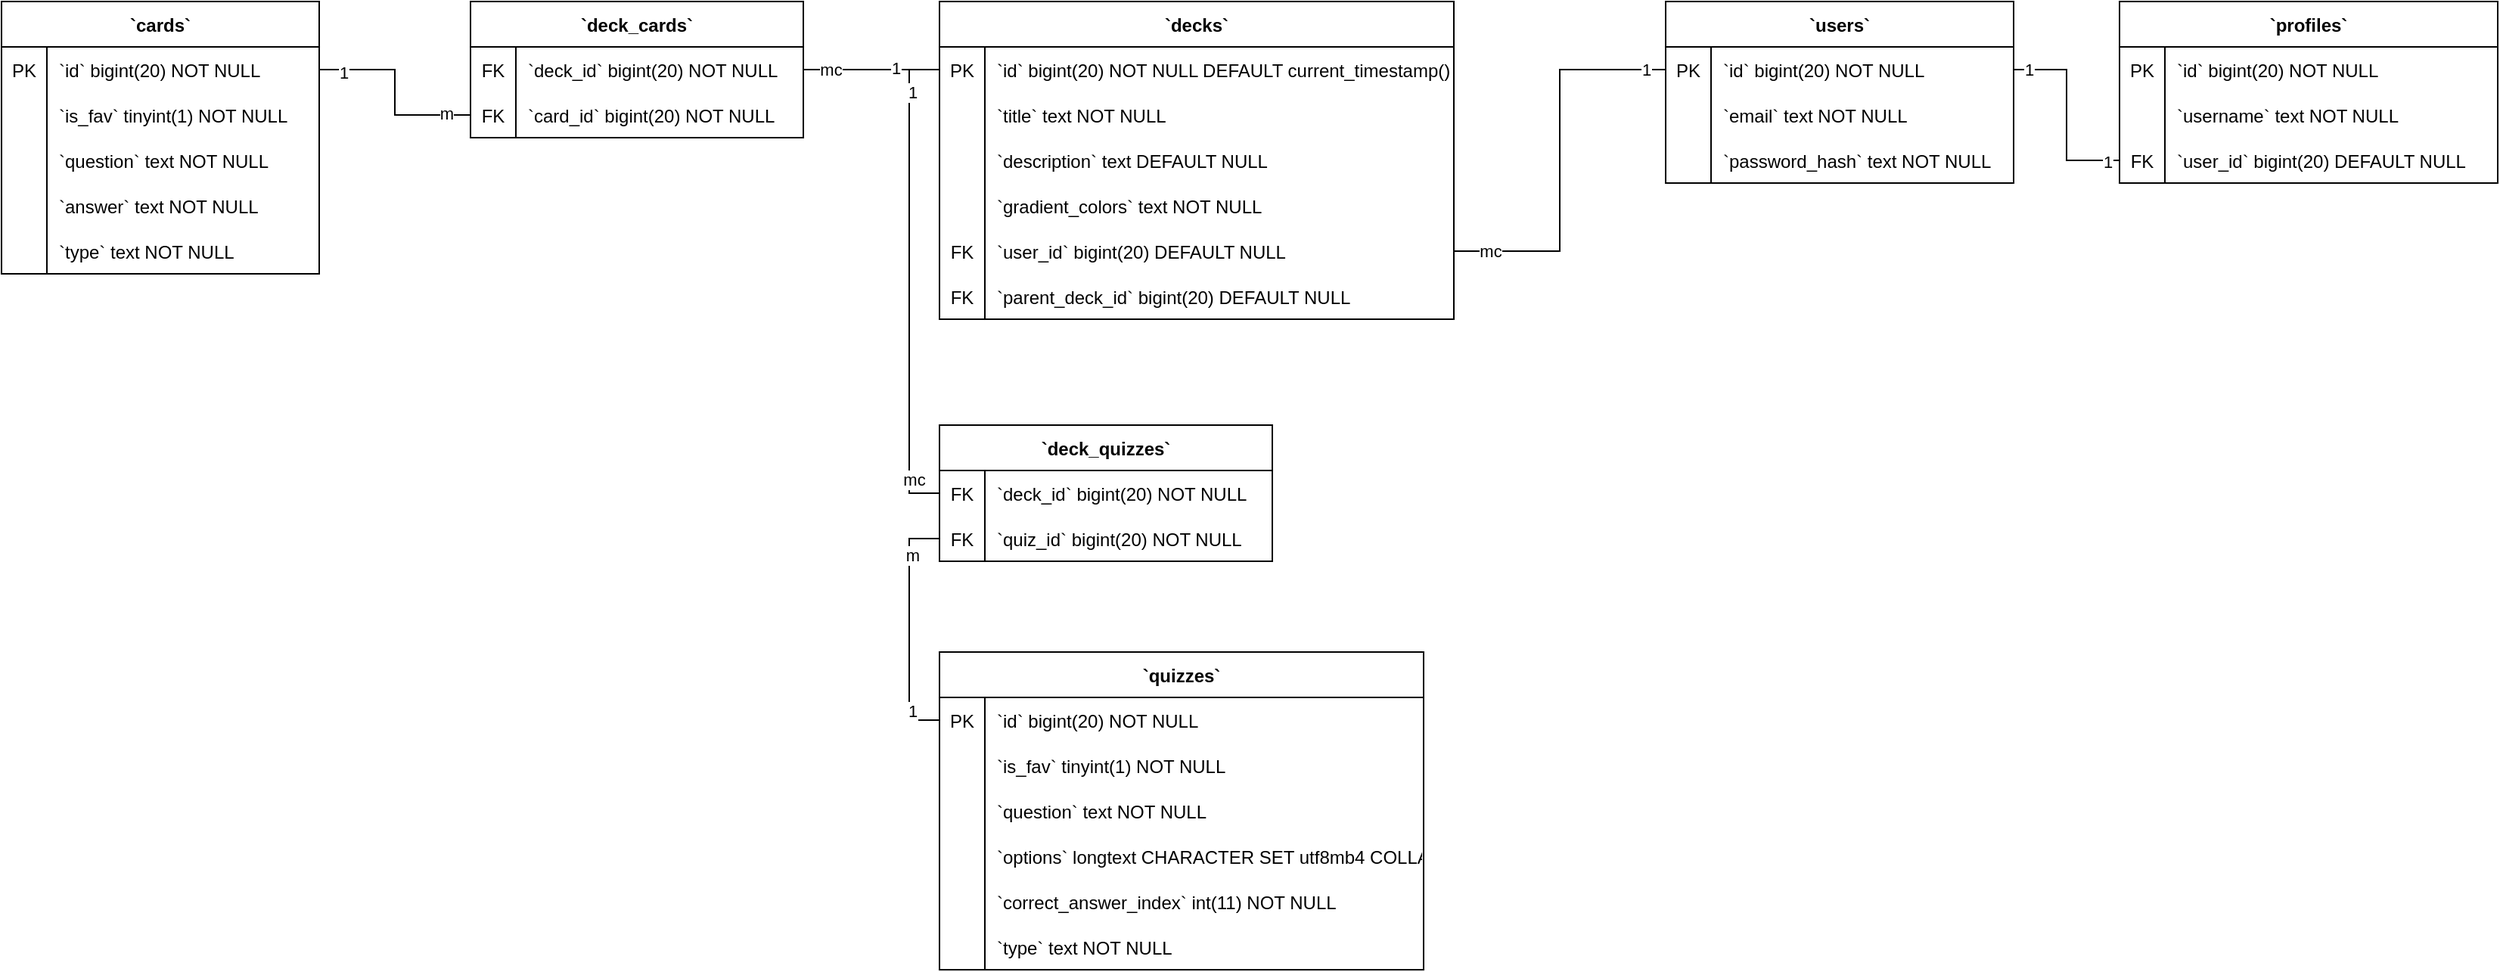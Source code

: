 <mxfile version="27.0.9">
  <diagram id="R2lEEEUBdFMjLlhIrx00" name="Page-1">
    <mxGraphModel dx="2262" dy="948" grid="1" gridSize="10" guides="1" tooltips="1" connect="1" arrows="1" fold="1" page="1" pageScale="1" pageWidth="850" pageHeight="1100" math="0" shadow="0" extFonts="Permanent Marker^https://fonts.googleapis.com/css?family=Permanent+Marker">
      <root>
        <mxCell id="0" />
        <mxCell id="1" parent="0" />
        <mxCell id="kFlw-951J2kgBFtB-6Gk-1" value="`cards`" style="shape=table;startSize=30;container=1;collapsible=1;childLayout=tableLayout;fixedRows=1;rowLines=0;fontStyle=1;align=center;resizeLast=1;" parent="1" vertex="1">
          <mxGeometry x="-820" y="160" width="210" height="180" as="geometry" />
        </mxCell>
        <mxCell id="kFlw-951J2kgBFtB-6Gk-2" value="" style="shape=tableRow;horizontal=0;startSize=0;swimlaneHead=0;swimlaneBody=0;fillColor=none;collapsible=0;dropTarget=0;points=[[0,0.5],[1,0.5]];portConstraint=eastwest;strokeColor=inherit;top=0;left=0;right=0;bottom=0;" parent="kFlw-951J2kgBFtB-6Gk-1" vertex="1">
          <mxGeometry y="30" width="210" height="30" as="geometry" />
        </mxCell>
        <mxCell id="kFlw-951J2kgBFtB-6Gk-3" value="PK" style="shape=partialRectangle;overflow=hidden;connectable=0;fillColor=none;strokeColor=inherit;top=0;left=0;bottom=0;right=0;" parent="kFlw-951J2kgBFtB-6Gk-2" vertex="1">
          <mxGeometry width="30" height="30" as="geometry">
            <mxRectangle width="30" height="30" as="alternateBounds" />
          </mxGeometry>
        </mxCell>
        <mxCell id="kFlw-951J2kgBFtB-6Gk-4" value="`id` bigint(20) NOT NULL" style="shape=partialRectangle;overflow=hidden;connectable=0;fillColor=none;align=left;strokeColor=inherit;top=0;left=0;bottom=0;right=0;spacingLeft=6;" parent="kFlw-951J2kgBFtB-6Gk-2" vertex="1">
          <mxGeometry x="30" width="180" height="30" as="geometry">
            <mxRectangle width="180" height="30" as="alternateBounds" />
          </mxGeometry>
        </mxCell>
        <mxCell id="kFlw-951J2kgBFtB-6Gk-5" value="" style="shape=tableRow;horizontal=0;startSize=0;swimlaneHead=0;swimlaneBody=0;fillColor=none;collapsible=0;dropTarget=0;points=[[0,0.5],[1,0.5]];portConstraint=eastwest;strokeColor=inherit;top=0;left=0;right=0;bottom=0;" parent="kFlw-951J2kgBFtB-6Gk-1" vertex="1">
          <mxGeometry y="60" width="210" height="30" as="geometry" />
        </mxCell>
        <mxCell id="kFlw-951J2kgBFtB-6Gk-6" value="" style="shape=partialRectangle;overflow=hidden;connectable=0;fillColor=none;strokeColor=inherit;top=0;left=0;bottom=0;right=0;" parent="kFlw-951J2kgBFtB-6Gk-5" vertex="1">
          <mxGeometry width="30" height="30" as="geometry">
            <mxRectangle width="30" height="30" as="alternateBounds" />
          </mxGeometry>
        </mxCell>
        <mxCell id="kFlw-951J2kgBFtB-6Gk-7" value="`is_fav` tinyint(1) NOT NULL" style="shape=partialRectangle;overflow=hidden;connectable=0;fillColor=none;align=left;strokeColor=inherit;top=0;left=0;bottom=0;right=0;spacingLeft=6;" parent="kFlw-951J2kgBFtB-6Gk-5" vertex="1">
          <mxGeometry x="30" width="180" height="30" as="geometry">
            <mxRectangle width="180" height="30" as="alternateBounds" />
          </mxGeometry>
        </mxCell>
        <mxCell id="kFlw-951J2kgBFtB-6Gk-8" value="" style="shape=tableRow;horizontal=0;startSize=0;swimlaneHead=0;swimlaneBody=0;fillColor=none;collapsible=0;dropTarget=0;points=[[0,0.5],[1,0.5]];portConstraint=eastwest;strokeColor=inherit;top=0;left=0;right=0;bottom=0;" parent="kFlw-951J2kgBFtB-6Gk-1" vertex="1">
          <mxGeometry y="90" width="210" height="30" as="geometry" />
        </mxCell>
        <mxCell id="kFlw-951J2kgBFtB-6Gk-9" value="" style="shape=partialRectangle;overflow=hidden;connectable=0;fillColor=none;strokeColor=inherit;top=0;left=0;bottom=0;right=0;" parent="kFlw-951J2kgBFtB-6Gk-8" vertex="1">
          <mxGeometry width="30" height="30" as="geometry">
            <mxRectangle width="30" height="30" as="alternateBounds" />
          </mxGeometry>
        </mxCell>
        <mxCell id="kFlw-951J2kgBFtB-6Gk-10" value="`question` text NOT NULL" style="shape=partialRectangle;overflow=hidden;connectable=0;fillColor=none;align=left;strokeColor=inherit;top=0;left=0;bottom=0;right=0;spacingLeft=6;" parent="kFlw-951J2kgBFtB-6Gk-8" vertex="1">
          <mxGeometry x="30" width="180" height="30" as="geometry">
            <mxRectangle width="180" height="30" as="alternateBounds" />
          </mxGeometry>
        </mxCell>
        <mxCell id="kFlw-951J2kgBFtB-6Gk-11" value="" style="shape=tableRow;horizontal=0;startSize=0;swimlaneHead=0;swimlaneBody=0;fillColor=none;collapsible=0;dropTarget=0;points=[[0,0.5],[1,0.5]];portConstraint=eastwest;strokeColor=inherit;top=0;left=0;right=0;bottom=0;" parent="kFlw-951J2kgBFtB-6Gk-1" vertex="1">
          <mxGeometry y="120" width="210" height="30" as="geometry" />
        </mxCell>
        <mxCell id="kFlw-951J2kgBFtB-6Gk-12" value="" style="shape=partialRectangle;overflow=hidden;connectable=0;fillColor=none;strokeColor=inherit;top=0;left=0;bottom=0;right=0;" parent="kFlw-951J2kgBFtB-6Gk-11" vertex="1">
          <mxGeometry width="30" height="30" as="geometry">
            <mxRectangle width="30" height="30" as="alternateBounds" />
          </mxGeometry>
        </mxCell>
        <mxCell id="kFlw-951J2kgBFtB-6Gk-13" value="`answer` text NOT NULL" style="shape=partialRectangle;overflow=hidden;connectable=0;fillColor=none;align=left;strokeColor=inherit;top=0;left=0;bottom=0;right=0;spacingLeft=6;" parent="kFlw-951J2kgBFtB-6Gk-11" vertex="1">
          <mxGeometry x="30" width="180" height="30" as="geometry">
            <mxRectangle width="180" height="30" as="alternateBounds" />
          </mxGeometry>
        </mxCell>
        <mxCell id="kFlw-951J2kgBFtB-6Gk-14" value="" style="shape=tableRow;horizontal=0;startSize=0;swimlaneHead=0;swimlaneBody=0;fillColor=none;collapsible=0;dropTarget=0;points=[[0,0.5],[1,0.5]];portConstraint=eastwest;strokeColor=inherit;top=0;left=0;right=0;bottom=0;" parent="kFlw-951J2kgBFtB-6Gk-1" vertex="1">
          <mxGeometry y="150" width="210" height="30" as="geometry" />
        </mxCell>
        <mxCell id="kFlw-951J2kgBFtB-6Gk-15" value="" style="shape=partialRectangle;overflow=hidden;connectable=0;fillColor=none;strokeColor=inherit;top=0;left=0;bottom=0;right=0;" parent="kFlw-951J2kgBFtB-6Gk-14" vertex="1">
          <mxGeometry width="30" height="30" as="geometry">
            <mxRectangle width="30" height="30" as="alternateBounds" />
          </mxGeometry>
        </mxCell>
        <mxCell id="kFlw-951J2kgBFtB-6Gk-16" value="`type` text NOT NULL" style="shape=partialRectangle;overflow=hidden;connectable=0;fillColor=none;align=left;strokeColor=inherit;top=0;left=0;bottom=0;right=0;spacingLeft=6;" parent="kFlw-951J2kgBFtB-6Gk-14" vertex="1">
          <mxGeometry x="30" width="180" height="30" as="geometry">
            <mxRectangle width="180" height="30" as="alternateBounds" />
          </mxGeometry>
        </mxCell>
        <mxCell id="kFlw-951J2kgBFtB-6Gk-17" value="`decks`" style="shape=table;startSize=30;container=1;collapsible=1;childLayout=tableLayout;fixedRows=1;rowLines=0;fontStyle=1;align=center;resizeLast=1;" parent="1" vertex="1">
          <mxGeometry x="-200" y="160" width="340" height="210.0" as="geometry" />
        </mxCell>
        <mxCell id="kFlw-951J2kgBFtB-6Gk-18" value="" style="shape=tableRow;horizontal=0;startSize=0;swimlaneHead=0;swimlaneBody=0;fillColor=none;collapsible=0;dropTarget=0;points=[[0,0.5],[1,0.5]];portConstraint=eastwest;strokeColor=inherit;top=0;left=0;right=0;bottom=0;" parent="kFlw-951J2kgBFtB-6Gk-17" vertex="1">
          <mxGeometry y="30" width="340" height="30" as="geometry" />
        </mxCell>
        <mxCell id="kFlw-951J2kgBFtB-6Gk-19" value="PK" style="shape=partialRectangle;overflow=hidden;connectable=0;fillColor=none;strokeColor=inherit;top=0;left=0;bottom=0;right=0;" parent="kFlw-951J2kgBFtB-6Gk-18" vertex="1">
          <mxGeometry width="30" height="30" as="geometry">
            <mxRectangle width="30" height="30" as="alternateBounds" />
          </mxGeometry>
        </mxCell>
        <mxCell id="kFlw-951J2kgBFtB-6Gk-20" value="`id` bigint(20) NOT NULL DEFAULT current_timestamp()" style="shape=partialRectangle;overflow=hidden;connectable=0;fillColor=none;align=left;strokeColor=inherit;top=0;left=0;bottom=0;right=0;spacingLeft=6;" parent="kFlw-951J2kgBFtB-6Gk-18" vertex="1">
          <mxGeometry x="30" width="310" height="30" as="geometry">
            <mxRectangle width="310" height="30" as="alternateBounds" />
          </mxGeometry>
        </mxCell>
        <mxCell id="kFlw-951J2kgBFtB-6Gk-21" value="" style="shape=tableRow;horizontal=0;startSize=0;swimlaneHead=0;swimlaneBody=0;fillColor=none;collapsible=0;dropTarget=0;points=[[0,0.5],[1,0.5]];portConstraint=eastwest;strokeColor=inherit;top=0;left=0;right=0;bottom=0;" parent="kFlw-951J2kgBFtB-6Gk-17" vertex="1">
          <mxGeometry y="60" width="340" height="30" as="geometry" />
        </mxCell>
        <mxCell id="kFlw-951J2kgBFtB-6Gk-22" value="" style="shape=partialRectangle;overflow=hidden;connectable=0;fillColor=none;strokeColor=inherit;top=0;left=0;bottom=0;right=0;" parent="kFlw-951J2kgBFtB-6Gk-21" vertex="1">
          <mxGeometry width="30" height="30" as="geometry">
            <mxRectangle width="30" height="30" as="alternateBounds" />
          </mxGeometry>
        </mxCell>
        <mxCell id="kFlw-951J2kgBFtB-6Gk-23" value="`title` text NOT NULL" style="shape=partialRectangle;overflow=hidden;connectable=0;fillColor=none;align=left;strokeColor=inherit;top=0;left=0;bottom=0;right=0;spacingLeft=6;" parent="kFlw-951J2kgBFtB-6Gk-21" vertex="1">
          <mxGeometry x="30" width="310" height="30" as="geometry">
            <mxRectangle width="310" height="30" as="alternateBounds" />
          </mxGeometry>
        </mxCell>
        <mxCell id="kFlw-951J2kgBFtB-6Gk-24" value="" style="shape=tableRow;horizontal=0;startSize=0;swimlaneHead=0;swimlaneBody=0;fillColor=none;collapsible=0;dropTarget=0;points=[[0,0.5],[1,0.5]];portConstraint=eastwest;strokeColor=inherit;top=0;left=0;right=0;bottom=0;" parent="kFlw-951J2kgBFtB-6Gk-17" vertex="1">
          <mxGeometry y="90" width="340" height="30" as="geometry" />
        </mxCell>
        <mxCell id="kFlw-951J2kgBFtB-6Gk-25" value="" style="shape=partialRectangle;overflow=hidden;connectable=0;fillColor=none;strokeColor=inherit;top=0;left=0;bottom=0;right=0;" parent="kFlw-951J2kgBFtB-6Gk-24" vertex="1">
          <mxGeometry width="30" height="30" as="geometry">
            <mxRectangle width="30" height="30" as="alternateBounds" />
          </mxGeometry>
        </mxCell>
        <mxCell id="kFlw-951J2kgBFtB-6Gk-26" value="`description` text DEFAULT NULL" style="shape=partialRectangle;overflow=hidden;connectable=0;fillColor=none;align=left;strokeColor=inherit;top=0;left=0;bottom=0;right=0;spacingLeft=6;" parent="kFlw-951J2kgBFtB-6Gk-24" vertex="1">
          <mxGeometry x="30" width="310" height="30" as="geometry">
            <mxRectangle width="310" height="30" as="alternateBounds" />
          </mxGeometry>
        </mxCell>
        <mxCell id="kFlw-951J2kgBFtB-6Gk-27" value="" style="shape=tableRow;horizontal=0;startSize=0;swimlaneHead=0;swimlaneBody=0;fillColor=none;collapsible=0;dropTarget=0;points=[[0,0.5],[1,0.5]];portConstraint=eastwest;strokeColor=inherit;top=0;left=0;right=0;bottom=0;" parent="kFlw-951J2kgBFtB-6Gk-17" vertex="1">
          <mxGeometry y="120" width="340" height="30" as="geometry" />
        </mxCell>
        <mxCell id="kFlw-951J2kgBFtB-6Gk-28" value="" style="shape=partialRectangle;overflow=hidden;connectable=0;fillColor=none;strokeColor=inherit;top=0;left=0;bottom=0;right=0;" parent="kFlw-951J2kgBFtB-6Gk-27" vertex="1">
          <mxGeometry width="30" height="30" as="geometry">
            <mxRectangle width="30" height="30" as="alternateBounds" />
          </mxGeometry>
        </mxCell>
        <mxCell id="kFlw-951J2kgBFtB-6Gk-29" value="`gradient_colors` text NOT NULL" style="shape=partialRectangle;overflow=hidden;connectable=0;fillColor=none;align=left;strokeColor=inherit;top=0;left=0;bottom=0;right=0;spacingLeft=6;" parent="kFlw-951J2kgBFtB-6Gk-27" vertex="1">
          <mxGeometry x="30" width="310" height="30" as="geometry">
            <mxRectangle width="310" height="30" as="alternateBounds" />
          </mxGeometry>
        </mxCell>
        <mxCell id="kFlw-951J2kgBFtB-6Gk-30" value="" style="shape=tableRow;horizontal=0;startSize=0;swimlaneHead=0;swimlaneBody=0;fillColor=none;collapsible=0;dropTarget=0;points=[[0,0.5],[1,0.5]];portConstraint=eastwest;strokeColor=inherit;top=0;left=0;right=0;bottom=0;" parent="kFlw-951J2kgBFtB-6Gk-17" vertex="1">
          <mxGeometry y="150" width="340" height="30" as="geometry" />
        </mxCell>
        <mxCell id="kFlw-951J2kgBFtB-6Gk-31" value="FK" style="shape=partialRectangle;overflow=hidden;connectable=0;fillColor=none;strokeColor=inherit;top=0;left=0;bottom=0;right=0;" parent="kFlw-951J2kgBFtB-6Gk-30" vertex="1">
          <mxGeometry width="30" height="30" as="geometry">
            <mxRectangle width="30" height="30" as="alternateBounds" />
          </mxGeometry>
        </mxCell>
        <mxCell id="kFlw-951J2kgBFtB-6Gk-32" value="`user_id` bigint(20) DEFAULT NULL" style="shape=partialRectangle;overflow=hidden;connectable=0;fillColor=none;align=left;strokeColor=inherit;top=0;left=0;bottom=0;right=0;spacingLeft=6;" parent="kFlw-951J2kgBFtB-6Gk-30" vertex="1">
          <mxGeometry x="30" width="310" height="30" as="geometry">
            <mxRectangle width="310" height="30" as="alternateBounds" />
          </mxGeometry>
        </mxCell>
        <mxCell id="kFlw-951J2kgBFtB-6Gk-33" value="" style="shape=tableRow;horizontal=0;startSize=0;swimlaneHead=0;swimlaneBody=0;fillColor=none;collapsible=0;dropTarget=0;points=[[0,0.5],[1,0.5]];portConstraint=eastwest;strokeColor=inherit;top=0;left=0;right=0;bottom=0;" parent="kFlw-951J2kgBFtB-6Gk-17" vertex="1">
          <mxGeometry y="180" width="340" height="30" as="geometry" />
        </mxCell>
        <mxCell id="kFlw-951J2kgBFtB-6Gk-34" value="FK" style="shape=partialRectangle;overflow=hidden;connectable=0;fillColor=none;strokeColor=inherit;top=0;left=0;bottom=0;right=0;" parent="kFlw-951J2kgBFtB-6Gk-33" vertex="1">
          <mxGeometry width="30" height="30" as="geometry">
            <mxRectangle width="30" height="30" as="alternateBounds" />
          </mxGeometry>
        </mxCell>
        <mxCell id="kFlw-951J2kgBFtB-6Gk-35" value="`parent_deck_id` bigint(20) DEFAULT NULL" style="shape=partialRectangle;overflow=hidden;connectable=0;fillColor=none;align=left;strokeColor=inherit;top=0;left=0;bottom=0;right=0;spacingLeft=6;" parent="kFlw-951J2kgBFtB-6Gk-33" vertex="1">
          <mxGeometry x="30" width="310" height="30" as="geometry">
            <mxRectangle width="310" height="30" as="alternateBounds" />
          </mxGeometry>
        </mxCell>
        <mxCell id="kFlw-951J2kgBFtB-6Gk-36" value="`deck_cards`" style="shape=table;startSize=30;container=1;collapsible=1;childLayout=tableLayout;fixedRows=1;rowLines=0;fontStyle=1;align=center;resizeLast=1;" parent="1" vertex="1">
          <mxGeometry x="-510" y="160" width="220" height="90" as="geometry" />
        </mxCell>
        <mxCell id="kFlw-951J2kgBFtB-6Gk-37" value="" style="shape=tableRow;horizontal=0;startSize=0;swimlaneHead=0;swimlaneBody=0;fillColor=none;collapsible=0;dropTarget=0;points=[[0,0.5],[1,0.5]];portConstraint=eastwest;strokeColor=inherit;top=0;left=0;right=0;bottom=0;" parent="kFlw-951J2kgBFtB-6Gk-36" vertex="1">
          <mxGeometry y="30" width="220" height="30" as="geometry" />
        </mxCell>
        <mxCell id="kFlw-951J2kgBFtB-6Gk-38" value="FK" style="shape=partialRectangle;overflow=hidden;connectable=0;fillColor=none;strokeColor=inherit;top=0;left=0;bottom=0;right=0;" parent="kFlw-951J2kgBFtB-6Gk-37" vertex="1">
          <mxGeometry width="30" height="30" as="geometry">
            <mxRectangle width="30" height="30" as="alternateBounds" />
          </mxGeometry>
        </mxCell>
        <mxCell id="kFlw-951J2kgBFtB-6Gk-39" value="`deck_id` bigint(20) NOT NULL" style="shape=partialRectangle;overflow=hidden;connectable=0;fillColor=none;align=left;strokeColor=inherit;top=0;left=0;bottom=0;right=0;spacingLeft=6;" parent="kFlw-951J2kgBFtB-6Gk-37" vertex="1">
          <mxGeometry x="30" width="190" height="30" as="geometry">
            <mxRectangle width="190" height="30" as="alternateBounds" />
          </mxGeometry>
        </mxCell>
        <mxCell id="kFlw-951J2kgBFtB-6Gk-40" value="" style="shape=tableRow;horizontal=0;startSize=0;swimlaneHead=0;swimlaneBody=0;fillColor=none;collapsible=0;dropTarget=0;points=[[0,0.5],[1,0.5]];portConstraint=eastwest;strokeColor=inherit;top=0;left=0;right=0;bottom=0;" parent="kFlw-951J2kgBFtB-6Gk-36" vertex="1">
          <mxGeometry y="60" width="220" height="30" as="geometry" />
        </mxCell>
        <mxCell id="kFlw-951J2kgBFtB-6Gk-41" value="FK" style="shape=partialRectangle;overflow=hidden;connectable=0;fillColor=none;strokeColor=inherit;top=0;left=0;bottom=0;right=0;" parent="kFlw-951J2kgBFtB-6Gk-40" vertex="1">
          <mxGeometry width="30" height="30" as="geometry">
            <mxRectangle width="30" height="30" as="alternateBounds" />
          </mxGeometry>
        </mxCell>
        <mxCell id="kFlw-951J2kgBFtB-6Gk-42" value="`card_id` bigint(20) NOT NULL" style="shape=partialRectangle;overflow=hidden;connectable=0;fillColor=none;align=left;strokeColor=inherit;top=0;left=0;bottom=0;right=0;spacingLeft=6;" parent="kFlw-951J2kgBFtB-6Gk-40" vertex="1">
          <mxGeometry x="30" width="190" height="30" as="geometry">
            <mxRectangle width="190" height="30" as="alternateBounds" />
          </mxGeometry>
        </mxCell>
        <mxCell id="kFlw-951J2kgBFtB-6Gk-43" value="`deck_quizzes`" style="shape=table;startSize=30;container=1;collapsible=1;childLayout=tableLayout;fixedRows=1;rowLines=0;fontStyle=1;align=center;resizeLast=1;" parent="1" vertex="1">
          <mxGeometry x="-200" y="440" width="220" height="90" as="geometry" />
        </mxCell>
        <mxCell id="kFlw-951J2kgBFtB-6Gk-44" value="" style="shape=tableRow;horizontal=0;startSize=0;swimlaneHead=0;swimlaneBody=0;fillColor=none;collapsible=0;dropTarget=0;points=[[0,0.5],[1,0.5]];portConstraint=eastwest;strokeColor=inherit;top=0;left=0;right=0;bottom=0;" parent="kFlw-951J2kgBFtB-6Gk-43" vertex="1">
          <mxGeometry y="30" width="220" height="30" as="geometry" />
        </mxCell>
        <mxCell id="kFlw-951J2kgBFtB-6Gk-45" value="FK" style="shape=partialRectangle;overflow=hidden;connectable=0;fillColor=none;strokeColor=inherit;top=0;left=0;bottom=0;right=0;" parent="kFlw-951J2kgBFtB-6Gk-44" vertex="1">
          <mxGeometry width="30" height="30" as="geometry">
            <mxRectangle width="30" height="30" as="alternateBounds" />
          </mxGeometry>
        </mxCell>
        <mxCell id="kFlw-951J2kgBFtB-6Gk-46" value="`deck_id` bigint(20) NOT NULL" style="shape=partialRectangle;overflow=hidden;connectable=0;fillColor=none;align=left;strokeColor=inherit;top=0;left=0;bottom=0;right=0;spacingLeft=6;" parent="kFlw-951J2kgBFtB-6Gk-44" vertex="1">
          <mxGeometry x="30" width="190" height="30" as="geometry">
            <mxRectangle width="190" height="30" as="alternateBounds" />
          </mxGeometry>
        </mxCell>
        <mxCell id="kFlw-951J2kgBFtB-6Gk-47" value="" style="shape=tableRow;horizontal=0;startSize=0;swimlaneHead=0;swimlaneBody=0;fillColor=none;collapsible=0;dropTarget=0;points=[[0,0.5],[1,0.5]];portConstraint=eastwest;strokeColor=inherit;top=0;left=0;right=0;bottom=0;" parent="kFlw-951J2kgBFtB-6Gk-43" vertex="1">
          <mxGeometry y="60" width="220" height="30" as="geometry" />
        </mxCell>
        <mxCell id="kFlw-951J2kgBFtB-6Gk-48" value="FK" style="shape=partialRectangle;overflow=hidden;connectable=0;fillColor=none;strokeColor=inherit;top=0;left=0;bottom=0;right=0;" parent="kFlw-951J2kgBFtB-6Gk-47" vertex="1">
          <mxGeometry width="30" height="30" as="geometry">
            <mxRectangle width="30" height="30" as="alternateBounds" />
          </mxGeometry>
        </mxCell>
        <mxCell id="kFlw-951J2kgBFtB-6Gk-49" value="`quiz_id` bigint(20) NOT NULL" style="shape=partialRectangle;overflow=hidden;connectable=0;fillColor=none;align=left;strokeColor=inherit;top=0;left=0;bottom=0;right=0;spacingLeft=6;" parent="kFlw-951J2kgBFtB-6Gk-47" vertex="1">
          <mxGeometry x="30" width="190" height="30" as="geometry">
            <mxRectangle width="190" height="30" as="alternateBounds" />
          </mxGeometry>
        </mxCell>
        <mxCell id="kFlw-951J2kgBFtB-6Gk-50" value="`profiles`" style="shape=table;startSize=30;container=1;collapsible=1;childLayout=tableLayout;fixedRows=1;rowLines=0;fontStyle=1;align=center;resizeLast=1;" parent="1" vertex="1">
          <mxGeometry x="580" y="160" width="250" height="120" as="geometry" />
        </mxCell>
        <mxCell id="kFlw-951J2kgBFtB-6Gk-51" value="" style="shape=tableRow;horizontal=0;startSize=0;swimlaneHead=0;swimlaneBody=0;fillColor=none;collapsible=0;dropTarget=0;points=[[0,0.5],[1,0.5]];portConstraint=eastwest;strokeColor=inherit;top=0;left=0;right=0;bottom=0;" parent="kFlw-951J2kgBFtB-6Gk-50" vertex="1">
          <mxGeometry y="30" width="250" height="30" as="geometry" />
        </mxCell>
        <mxCell id="kFlw-951J2kgBFtB-6Gk-52" value="PK" style="shape=partialRectangle;overflow=hidden;connectable=0;fillColor=none;strokeColor=inherit;top=0;left=0;bottom=0;right=0;" parent="kFlw-951J2kgBFtB-6Gk-51" vertex="1">
          <mxGeometry width="30" height="30" as="geometry">
            <mxRectangle width="30" height="30" as="alternateBounds" />
          </mxGeometry>
        </mxCell>
        <mxCell id="kFlw-951J2kgBFtB-6Gk-53" value="`id` bigint(20) NOT NULL" style="shape=partialRectangle;overflow=hidden;connectable=0;fillColor=none;align=left;strokeColor=inherit;top=0;left=0;bottom=0;right=0;spacingLeft=6;" parent="kFlw-951J2kgBFtB-6Gk-51" vertex="1">
          <mxGeometry x="30" width="220" height="30" as="geometry">
            <mxRectangle width="220" height="30" as="alternateBounds" />
          </mxGeometry>
        </mxCell>
        <mxCell id="kFlw-951J2kgBFtB-6Gk-54" value="" style="shape=tableRow;horizontal=0;startSize=0;swimlaneHead=0;swimlaneBody=0;fillColor=none;collapsible=0;dropTarget=0;points=[[0,0.5],[1,0.5]];portConstraint=eastwest;strokeColor=inherit;top=0;left=0;right=0;bottom=0;" parent="kFlw-951J2kgBFtB-6Gk-50" vertex="1">
          <mxGeometry y="60" width="250" height="30" as="geometry" />
        </mxCell>
        <mxCell id="kFlw-951J2kgBFtB-6Gk-55" value="" style="shape=partialRectangle;overflow=hidden;connectable=0;fillColor=none;strokeColor=inherit;top=0;left=0;bottom=0;right=0;" parent="kFlw-951J2kgBFtB-6Gk-54" vertex="1">
          <mxGeometry width="30" height="30" as="geometry">
            <mxRectangle width="30" height="30" as="alternateBounds" />
          </mxGeometry>
        </mxCell>
        <mxCell id="kFlw-951J2kgBFtB-6Gk-56" value="`username` text NOT NULL" style="shape=partialRectangle;overflow=hidden;connectable=0;fillColor=none;align=left;strokeColor=inherit;top=0;left=0;bottom=0;right=0;spacingLeft=6;" parent="kFlw-951J2kgBFtB-6Gk-54" vertex="1">
          <mxGeometry x="30" width="220" height="30" as="geometry">
            <mxRectangle width="220" height="30" as="alternateBounds" />
          </mxGeometry>
        </mxCell>
        <mxCell id="kFlw-951J2kgBFtB-6Gk-57" value="" style="shape=tableRow;horizontal=0;startSize=0;swimlaneHead=0;swimlaneBody=0;fillColor=none;collapsible=0;dropTarget=0;points=[[0,0.5],[1,0.5]];portConstraint=eastwest;strokeColor=inherit;top=0;left=0;right=0;bottom=0;" parent="kFlw-951J2kgBFtB-6Gk-50" vertex="1">
          <mxGeometry y="90" width="250" height="30" as="geometry" />
        </mxCell>
        <mxCell id="kFlw-951J2kgBFtB-6Gk-58" value="FK" style="shape=partialRectangle;overflow=hidden;connectable=0;fillColor=none;strokeColor=inherit;top=0;left=0;bottom=0;right=0;" parent="kFlw-951J2kgBFtB-6Gk-57" vertex="1">
          <mxGeometry width="30" height="30" as="geometry">
            <mxRectangle width="30" height="30" as="alternateBounds" />
          </mxGeometry>
        </mxCell>
        <mxCell id="kFlw-951J2kgBFtB-6Gk-59" value="`user_id` bigint(20) DEFAULT NULL" style="shape=partialRectangle;overflow=hidden;connectable=0;fillColor=none;align=left;strokeColor=inherit;top=0;left=0;bottom=0;right=0;spacingLeft=6;" parent="kFlw-951J2kgBFtB-6Gk-57" vertex="1">
          <mxGeometry x="30" width="220" height="30" as="geometry">
            <mxRectangle width="220" height="30" as="alternateBounds" />
          </mxGeometry>
        </mxCell>
        <mxCell id="kFlw-951J2kgBFtB-6Gk-60" value="`quizzes`" style="shape=table;startSize=30;container=1;collapsible=1;childLayout=tableLayout;fixedRows=1;rowLines=0;fontStyle=1;align=center;resizeLast=1;" parent="1" vertex="1">
          <mxGeometry x="-200" y="590" width="320" height="210" as="geometry" />
        </mxCell>
        <mxCell id="kFlw-951J2kgBFtB-6Gk-61" value="" style="shape=tableRow;horizontal=0;startSize=0;swimlaneHead=0;swimlaneBody=0;fillColor=none;collapsible=0;dropTarget=0;points=[[0,0.5],[1,0.5]];portConstraint=eastwest;strokeColor=inherit;top=0;left=0;right=0;bottom=0;" parent="kFlw-951J2kgBFtB-6Gk-60" vertex="1">
          <mxGeometry y="30" width="320" height="30" as="geometry" />
        </mxCell>
        <mxCell id="kFlw-951J2kgBFtB-6Gk-62" value="PK" style="shape=partialRectangle;overflow=hidden;connectable=0;fillColor=none;strokeColor=inherit;top=0;left=0;bottom=0;right=0;" parent="kFlw-951J2kgBFtB-6Gk-61" vertex="1">
          <mxGeometry width="30" height="30" as="geometry">
            <mxRectangle width="30" height="30" as="alternateBounds" />
          </mxGeometry>
        </mxCell>
        <mxCell id="kFlw-951J2kgBFtB-6Gk-63" value="`id` bigint(20) NOT NULL" style="shape=partialRectangle;overflow=hidden;connectable=0;fillColor=none;align=left;strokeColor=inherit;top=0;left=0;bottom=0;right=0;spacingLeft=6;" parent="kFlw-951J2kgBFtB-6Gk-61" vertex="1">
          <mxGeometry x="30" width="290" height="30" as="geometry">
            <mxRectangle width="290" height="30" as="alternateBounds" />
          </mxGeometry>
        </mxCell>
        <mxCell id="kFlw-951J2kgBFtB-6Gk-64" value="" style="shape=tableRow;horizontal=0;startSize=0;swimlaneHead=0;swimlaneBody=0;fillColor=none;collapsible=0;dropTarget=0;points=[[0,0.5],[1,0.5]];portConstraint=eastwest;strokeColor=inherit;top=0;left=0;right=0;bottom=0;" parent="kFlw-951J2kgBFtB-6Gk-60" vertex="1">
          <mxGeometry y="60" width="320" height="30" as="geometry" />
        </mxCell>
        <mxCell id="kFlw-951J2kgBFtB-6Gk-65" value="" style="shape=partialRectangle;overflow=hidden;connectable=0;fillColor=none;strokeColor=inherit;top=0;left=0;bottom=0;right=0;" parent="kFlw-951J2kgBFtB-6Gk-64" vertex="1">
          <mxGeometry width="30" height="30" as="geometry">
            <mxRectangle width="30" height="30" as="alternateBounds" />
          </mxGeometry>
        </mxCell>
        <mxCell id="kFlw-951J2kgBFtB-6Gk-66" value="`is_fav` tinyint(1) NOT NULL" style="shape=partialRectangle;overflow=hidden;connectable=0;fillColor=none;align=left;strokeColor=inherit;top=0;left=0;bottom=0;right=0;spacingLeft=6;" parent="kFlw-951J2kgBFtB-6Gk-64" vertex="1">
          <mxGeometry x="30" width="290" height="30" as="geometry">
            <mxRectangle width="290" height="30" as="alternateBounds" />
          </mxGeometry>
        </mxCell>
        <mxCell id="kFlw-951J2kgBFtB-6Gk-67" value="" style="shape=tableRow;horizontal=0;startSize=0;swimlaneHead=0;swimlaneBody=0;fillColor=none;collapsible=0;dropTarget=0;points=[[0,0.5],[1,0.5]];portConstraint=eastwest;strokeColor=inherit;top=0;left=0;right=0;bottom=0;" parent="kFlw-951J2kgBFtB-6Gk-60" vertex="1">
          <mxGeometry y="90" width="320" height="30" as="geometry" />
        </mxCell>
        <mxCell id="kFlw-951J2kgBFtB-6Gk-68" value="" style="shape=partialRectangle;overflow=hidden;connectable=0;fillColor=none;strokeColor=inherit;top=0;left=0;bottom=0;right=0;" parent="kFlw-951J2kgBFtB-6Gk-67" vertex="1">
          <mxGeometry width="30" height="30" as="geometry">
            <mxRectangle width="30" height="30" as="alternateBounds" />
          </mxGeometry>
        </mxCell>
        <mxCell id="kFlw-951J2kgBFtB-6Gk-69" value="`question` text NOT NULL" style="shape=partialRectangle;overflow=hidden;connectable=0;fillColor=none;align=left;strokeColor=inherit;top=0;left=0;bottom=0;right=0;spacingLeft=6;" parent="kFlw-951J2kgBFtB-6Gk-67" vertex="1">
          <mxGeometry x="30" width="290" height="30" as="geometry">
            <mxRectangle width="290" height="30" as="alternateBounds" />
          </mxGeometry>
        </mxCell>
        <mxCell id="kFlw-951J2kgBFtB-6Gk-70" value="" style="shape=tableRow;horizontal=0;startSize=0;swimlaneHead=0;swimlaneBody=0;fillColor=none;collapsible=0;dropTarget=0;points=[[0,0.5],[1,0.5]];portConstraint=eastwest;strokeColor=inherit;top=0;left=0;right=0;bottom=0;" parent="kFlw-951J2kgBFtB-6Gk-60" vertex="1">
          <mxGeometry y="120" width="320" height="30" as="geometry" />
        </mxCell>
        <mxCell id="kFlw-951J2kgBFtB-6Gk-71" value="" style="shape=partialRectangle;overflow=hidden;connectable=0;fillColor=none;strokeColor=inherit;top=0;left=0;bottom=0;right=0;" parent="kFlw-951J2kgBFtB-6Gk-70" vertex="1">
          <mxGeometry width="30" height="30" as="geometry">
            <mxRectangle width="30" height="30" as="alternateBounds" />
          </mxGeometry>
        </mxCell>
        <mxCell id="kFlw-951J2kgBFtB-6Gk-72" value="`options` longtext CHARACTER SET utf8mb4 COLLATE utf8mb4_bin NOT NULL CHECK (json_valid(`options`))" style="shape=partialRectangle;overflow=hidden;connectable=0;fillColor=none;align=left;strokeColor=inherit;top=0;left=0;bottom=0;right=0;spacingLeft=6;" parent="kFlw-951J2kgBFtB-6Gk-70" vertex="1">
          <mxGeometry x="30" width="290" height="30" as="geometry">
            <mxRectangle width="290" height="30" as="alternateBounds" />
          </mxGeometry>
        </mxCell>
        <mxCell id="kFlw-951J2kgBFtB-6Gk-73" value="" style="shape=tableRow;horizontal=0;startSize=0;swimlaneHead=0;swimlaneBody=0;fillColor=none;collapsible=0;dropTarget=0;points=[[0,0.5],[1,0.5]];portConstraint=eastwest;strokeColor=inherit;top=0;left=0;right=0;bottom=0;" parent="kFlw-951J2kgBFtB-6Gk-60" vertex="1">
          <mxGeometry y="150" width="320" height="30" as="geometry" />
        </mxCell>
        <mxCell id="kFlw-951J2kgBFtB-6Gk-74" value="" style="shape=partialRectangle;overflow=hidden;connectable=0;fillColor=none;strokeColor=inherit;top=0;left=0;bottom=0;right=0;" parent="kFlw-951J2kgBFtB-6Gk-73" vertex="1">
          <mxGeometry width="30" height="30" as="geometry">
            <mxRectangle width="30" height="30" as="alternateBounds" />
          </mxGeometry>
        </mxCell>
        <mxCell id="kFlw-951J2kgBFtB-6Gk-75" value="`correct_answer_index` int(11) NOT NULL" style="shape=partialRectangle;overflow=hidden;connectable=0;fillColor=none;align=left;strokeColor=inherit;top=0;left=0;bottom=0;right=0;spacingLeft=6;" parent="kFlw-951J2kgBFtB-6Gk-73" vertex="1">
          <mxGeometry x="30" width="290" height="30" as="geometry">
            <mxRectangle width="290" height="30" as="alternateBounds" />
          </mxGeometry>
        </mxCell>
        <mxCell id="kFlw-951J2kgBFtB-6Gk-76" value="" style="shape=tableRow;horizontal=0;startSize=0;swimlaneHead=0;swimlaneBody=0;fillColor=none;collapsible=0;dropTarget=0;points=[[0,0.5],[1,0.5]];portConstraint=eastwest;strokeColor=inherit;top=0;left=0;right=0;bottom=0;" parent="kFlw-951J2kgBFtB-6Gk-60" vertex="1">
          <mxGeometry y="180" width="320" height="30" as="geometry" />
        </mxCell>
        <mxCell id="kFlw-951J2kgBFtB-6Gk-77" value="" style="shape=partialRectangle;overflow=hidden;connectable=0;fillColor=none;strokeColor=inherit;top=0;left=0;bottom=0;right=0;" parent="kFlw-951J2kgBFtB-6Gk-76" vertex="1">
          <mxGeometry width="30" height="30" as="geometry">
            <mxRectangle width="30" height="30" as="alternateBounds" />
          </mxGeometry>
        </mxCell>
        <mxCell id="kFlw-951J2kgBFtB-6Gk-78" value="`type` text NOT NULL" style="shape=partialRectangle;overflow=hidden;connectable=0;fillColor=none;align=left;strokeColor=inherit;top=0;left=0;bottom=0;right=0;spacingLeft=6;" parent="kFlw-951J2kgBFtB-6Gk-76" vertex="1">
          <mxGeometry x="30" width="290" height="30" as="geometry">
            <mxRectangle width="290" height="30" as="alternateBounds" />
          </mxGeometry>
        </mxCell>
        <mxCell id="kFlw-951J2kgBFtB-6Gk-79" value="`users`" style="shape=table;startSize=30;container=1;collapsible=1;childLayout=tableLayout;fixedRows=1;rowLines=0;fontStyle=1;align=center;resizeLast=1;" parent="1" vertex="1">
          <mxGeometry x="280" y="160" width="230" height="120" as="geometry" />
        </mxCell>
        <mxCell id="kFlw-951J2kgBFtB-6Gk-80" value="" style="shape=tableRow;horizontal=0;startSize=0;swimlaneHead=0;swimlaneBody=0;fillColor=none;collapsible=0;dropTarget=0;points=[[0,0.5],[1,0.5]];portConstraint=eastwest;strokeColor=inherit;top=0;left=0;right=0;bottom=0;" parent="kFlw-951J2kgBFtB-6Gk-79" vertex="1">
          <mxGeometry y="30" width="230" height="30" as="geometry" />
        </mxCell>
        <mxCell id="kFlw-951J2kgBFtB-6Gk-81" value="PK" style="shape=partialRectangle;overflow=hidden;connectable=0;fillColor=none;strokeColor=inherit;top=0;left=0;bottom=0;right=0;" parent="kFlw-951J2kgBFtB-6Gk-80" vertex="1">
          <mxGeometry width="30" height="30" as="geometry">
            <mxRectangle width="30" height="30" as="alternateBounds" />
          </mxGeometry>
        </mxCell>
        <mxCell id="kFlw-951J2kgBFtB-6Gk-82" value="`id` bigint(20) NOT NULL" style="shape=partialRectangle;overflow=hidden;connectable=0;fillColor=none;align=left;strokeColor=inherit;top=0;left=0;bottom=0;right=0;spacingLeft=6;" parent="kFlw-951J2kgBFtB-6Gk-80" vertex="1">
          <mxGeometry x="30" width="200" height="30" as="geometry">
            <mxRectangle width="200" height="30" as="alternateBounds" />
          </mxGeometry>
        </mxCell>
        <mxCell id="kFlw-951J2kgBFtB-6Gk-83" value="" style="shape=tableRow;horizontal=0;startSize=0;swimlaneHead=0;swimlaneBody=0;fillColor=none;collapsible=0;dropTarget=0;points=[[0,0.5],[1,0.5]];portConstraint=eastwest;strokeColor=inherit;top=0;left=0;right=0;bottom=0;" parent="kFlw-951J2kgBFtB-6Gk-79" vertex="1">
          <mxGeometry y="60" width="230" height="30" as="geometry" />
        </mxCell>
        <mxCell id="kFlw-951J2kgBFtB-6Gk-84" value="" style="shape=partialRectangle;overflow=hidden;connectable=0;fillColor=none;strokeColor=inherit;top=0;left=0;bottom=0;right=0;" parent="kFlw-951J2kgBFtB-6Gk-83" vertex="1">
          <mxGeometry width="30" height="30" as="geometry">
            <mxRectangle width="30" height="30" as="alternateBounds" />
          </mxGeometry>
        </mxCell>
        <mxCell id="kFlw-951J2kgBFtB-6Gk-85" value="`email` text NOT NULL" style="shape=partialRectangle;overflow=hidden;connectable=0;fillColor=none;align=left;strokeColor=inherit;top=0;left=0;bottom=0;right=0;spacingLeft=6;" parent="kFlw-951J2kgBFtB-6Gk-83" vertex="1">
          <mxGeometry x="30" width="200" height="30" as="geometry">
            <mxRectangle width="200" height="30" as="alternateBounds" />
          </mxGeometry>
        </mxCell>
        <mxCell id="kFlw-951J2kgBFtB-6Gk-86" value="" style="shape=tableRow;horizontal=0;startSize=0;swimlaneHead=0;swimlaneBody=0;fillColor=none;collapsible=0;dropTarget=0;points=[[0,0.5],[1,0.5]];portConstraint=eastwest;strokeColor=inherit;top=0;left=0;right=0;bottom=0;" parent="kFlw-951J2kgBFtB-6Gk-79" vertex="1">
          <mxGeometry y="90" width="230" height="30" as="geometry" />
        </mxCell>
        <mxCell id="kFlw-951J2kgBFtB-6Gk-87" value="" style="shape=partialRectangle;overflow=hidden;connectable=0;fillColor=none;strokeColor=inherit;top=0;left=0;bottom=0;right=0;" parent="kFlw-951J2kgBFtB-6Gk-86" vertex="1">
          <mxGeometry width="30" height="30" as="geometry">
            <mxRectangle width="30" height="30" as="alternateBounds" />
          </mxGeometry>
        </mxCell>
        <mxCell id="kFlw-951J2kgBFtB-6Gk-88" value="`password_hash` text NOT NULL" style="shape=partialRectangle;overflow=hidden;connectable=0;fillColor=none;align=left;strokeColor=inherit;top=0;left=0;bottom=0;right=0;spacingLeft=6;" parent="kFlw-951J2kgBFtB-6Gk-86" vertex="1">
          <mxGeometry x="30" width="200" height="30" as="geometry">
            <mxRectangle width="200" height="30" as="alternateBounds" />
          </mxGeometry>
        </mxCell>
        <mxCell id="kFlw-951J2kgBFtB-6Gk-91" style="edgeStyle=orthogonalEdgeStyle;rounded=0;orthogonalLoop=1;jettySize=auto;html=1;exitX=0;exitY=0.5;exitDx=0;exitDy=0;entryX=1;entryY=0.5;entryDx=0;entryDy=0;endArrow=none;startFill=0;" parent="1" source="kFlw-951J2kgBFtB-6Gk-18" target="kFlw-951J2kgBFtB-6Gk-37" edge="1">
          <mxGeometry relative="1" as="geometry" />
        </mxCell>
        <mxCell id="kFlw-951J2kgBFtB-6Gk-98" value="mc" style="edgeLabel;html=1;align=center;verticalAlign=middle;resizable=0;points=[];" parent="kFlw-951J2kgBFtB-6Gk-91" vertex="1" connectable="0">
          <mxGeometry x="0.614" relative="1" as="geometry">
            <mxPoint as="offset" />
          </mxGeometry>
        </mxCell>
        <mxCell id="kFlw-951J2kgBFtB-6Gk-100" value="1" style="edgeLabel;html=1;align=center;verticalAlign=middle;resizable=0;points=[];" parent="kFlw-951J2kgBFtB-6Gk-91" vertex="1" connectable="0">
          <mxGeometry x="-0.352" y="-1" relative="1" as="geometry">
            <mxPoint as="offset" />
          </mxGeometry>
        </mxCell>
        <mxCell id="kFlw-951J2kgBFtB-6Gk-92" style="edgeStyle=orthogonalEdgeStyle;rounded=0;orthogonalLoop=1;jettySize=auto;html=1;exitX=0;exitY=0.5;exitDx=0;exitDy=0;entryX=1;entryY=0.5;entryDx=0;entryDy=0;endArrow=none;startFill=0;" parent="1" source="kFlw-951J2kgBFtB-6Gk-40" target="kFlw-951J2kgBFtB-6Gk-2" edge="1">
          <mxGeometry relative="1" as="geometry" />
        </mxCell>
        <mxCell id="kFlw-951J2kgBFtB-6Gk-97" value="m" style="edgeLabel;html=1;align=center;verticalAlign=middle;resizable=0;points=[];" parent="kFlw-951J2kgBFtB-6Gk-92" vertex="1" connectable="0">
          <mxGeometry x="-0.754" y="-1" relative="1" as="geometry">
            <mxPoint as="offset" />
          </mxGeometry>
        </mxCell>
        <mxCell id="kFlw-951J2kgBFtB-6Gk-99" value="1" style="edgeLabel;html=1;align=center;verticalAlign=middle;resizable=0;points=[];" parent="kFlw-951J2kgBFtB-6Gk-92" vertex="1" connectable="0">
          <mxGeometry x="0.759" y="2" relative="1" as="geometry">
            <mxPoint as="offset" />
          </mxGeometry>
        </mxCell>
        <mxCell id="kFlw-951J2kgBFtB-6Gk-93" style="edgeStyle=orthogonalEdgeStyle;rounded=0;orthogonalLoop=1;jettySize=auto;html=1;exitX=0;exitY=0.5;exitDx=0;exitDy=0;entryX=0;entryY=0.5;entryDx=0;entryDy=0;endArrow=none;startFill=0;" parent="1" source="kFlw-951J2kgBFtB-6Gk-18" target="kFlw-951J2kgBFtB-6Gk-44" edge="1">
          <mxGeometry relative="1" as="geometry" />
        </mxCell>
        <mxCell id="kFlw-951J2kgBFtB-6Gk-101" value="1" style="edgeLabel;html=1;align=center;verticalAlign=middle;resizable=0;points=[];" parent="kFlw-951J2kgBFtB-6Gk-93" vertex="1" connectable="0">
          <mxGeometry x="-0.782" y="2" relative="1" as="geometry">
            <mxPoint as="offset" />
          </mxGeometry>
        </mxCell>
        <mxCell id="kFlw-951J2kgBFtB-6Gk-102" value="mc" style="edgeLabel;html=1;align=center;verticalAlign=middle;resizable=0;points=[];" parent="kFlw-951J2kgBFtB-6Gk-93" vertex="1" connectable="0">
          <mxGeometry x="0.817" y="3" relative="1" as="geometry">
            <mxPoint as="offset" />
          </mxGeometry>
        </mxCell>
        <mxCell id="kFlw-951J2kgBFtB-6Gk-94" style="edgeStyle=orthogonalEdgeStyle;rounded=0;orthogonalLoop=1;jettySize=auto;html=1;exitX=0;exitY=0.5;exitDx=0;exitDy=0;entryX=0;entryY=0.5;entryDx=0;entryDy=0;endArrow=none;startFill=0;" parent="1" source="kFlw-951J2kgBFtB-6Gk-47" target="kFlw-951J2kgBFtB-6Gk-61" edge="1">
          <mxGeometry relative="1" as="geometry" />
        </mxCell>
        <mxCell id="kFlw-951J2kgBFtB-6Gk-103" value="m" style="edgeLabel;html=1;align=center;verticalAlign=middle;resizable=0;points=[];" parent="kFlw-951J2kgBFtB-6Gk-94" vertex="1" connectable="0">
          <mxGeometry x="-0.621" y="2" relative="1" as="geometry">
            <mxPoint as="offset" />
          </mxGeometry>
        </mxCell>
        <mxCell id="kFlw-951J2kgBFtB-6Gk-104" value="1" style="edgeLabel;html=1;align=center;verticalAlign=middle;resizable=0;points=[];" parent="kFlw-951J2kgBFtB-6Gk-94" vertex="1" connectable="0">
          <mxGeometry x="0.672" y="2" relative="1" as="geometry">
            <mxPoint as="offset" />
          </mxGeometry>
        </mxCell>
        <mxCell id="kFlw-951J2kgBFtB-6Gk-95" style="edgeStyle=orthogonalEdgeStyle;rounded=0;orthogonalLoop=1;jettySize=auto;html=1;exitX=1;exitY=0.5;exitDx=0;exitDy=0;entryX=0;entryY=0.5;entryDx=0;entryDy=0;endArrow=none;startFill=0;" parent="1" source="kFlw-951J2kgBFtB-6Gk-30" target="kFlw-951J2kgBFtB-6Gk-80" edge="1">
          <mxGeometry relative="1" as="geometry" />
        </mxCell>
        <mxCell id="kFlw-951J2kgBFtB-6Gk-107" value="mc" style="edgeLabel;html=1;align=center;verticalAlign=middle;resizable=0;points=[];" parent="kFlw-951J2kgBFtB-6Gk-95" vertex="1" connectable="0">
          <mxGeometry x="-0.82" relative="1" as="geometry">
            <mxPoint as="offset" />
          </mxGeometry>
        </mxCell>
        <mxCell id="kFlw-951J2kgBFtB-6Gk-108" value="1" style="edgeLabel;html=1;align=center;verticalAlign=middle;resizable=0;points=[];" parent="kFlw-951J2kgBFtB-6Gk-95" vertex="1" connectable="0">
          <mxGeometry x="0.901" relative="1" as="geometry">
            <mxPoint as="offset" />
          </mxGeometry>
        </mxCell>
        <mxCell id="kFlw-951J2kgBFtB-6Gk-96" style="edgeStyle=orthogonalEdgeStyle;rounded=0;orthogonalLoop=1;jettySize=auto;html=1;exitX=0;exitY=0.5;exitDx=0;exitDy=0;entryX=1;entryY=0.5;entryDx=0;entryDy=0;endArrow=none;startFill=0;" parent="1" source="kFlw-951J2kgBFtB-6Gk-57" target="kFlw-951J2kgBFtB-6Gk-80" edge="1">
          <mxGeometry relative="1" as="geometry" />
        </mxCell>
        <mxCell id="kFlw-951J2kgBFtB-6Gk-105" value="1" style="edgeLabel;html=1;align=center;verticalAlign=middle;resizable=0;points=[];" parent="kFlw-951J2kgBFtB-6Gk-96" vertex="1" connectable="0">
          <mxGeometry x="-0.868" y="1" relative="1" as="geometry">
            <mxPoint as="offset" />
          </mxGeometry>
        </mxCell>
        <mxCell id="kFlw-951J2kgBFtB-6Gk-106" value="1" style="edgeLabel;html=1;align=center;verticalAlign=middle;resizable=0;points=[];" parent="kFlw-951J2kgBFtB-6Gk-96" vertex="1" connectable="0">
          <mxGeometry x="0.851" relative="1" as="geometry">
            <mxPoint as="offset" />
          </mxGeometry>
        </mxCell>
      </root>
    </mxGraphModel>
  </diagram>
</mxfile>
